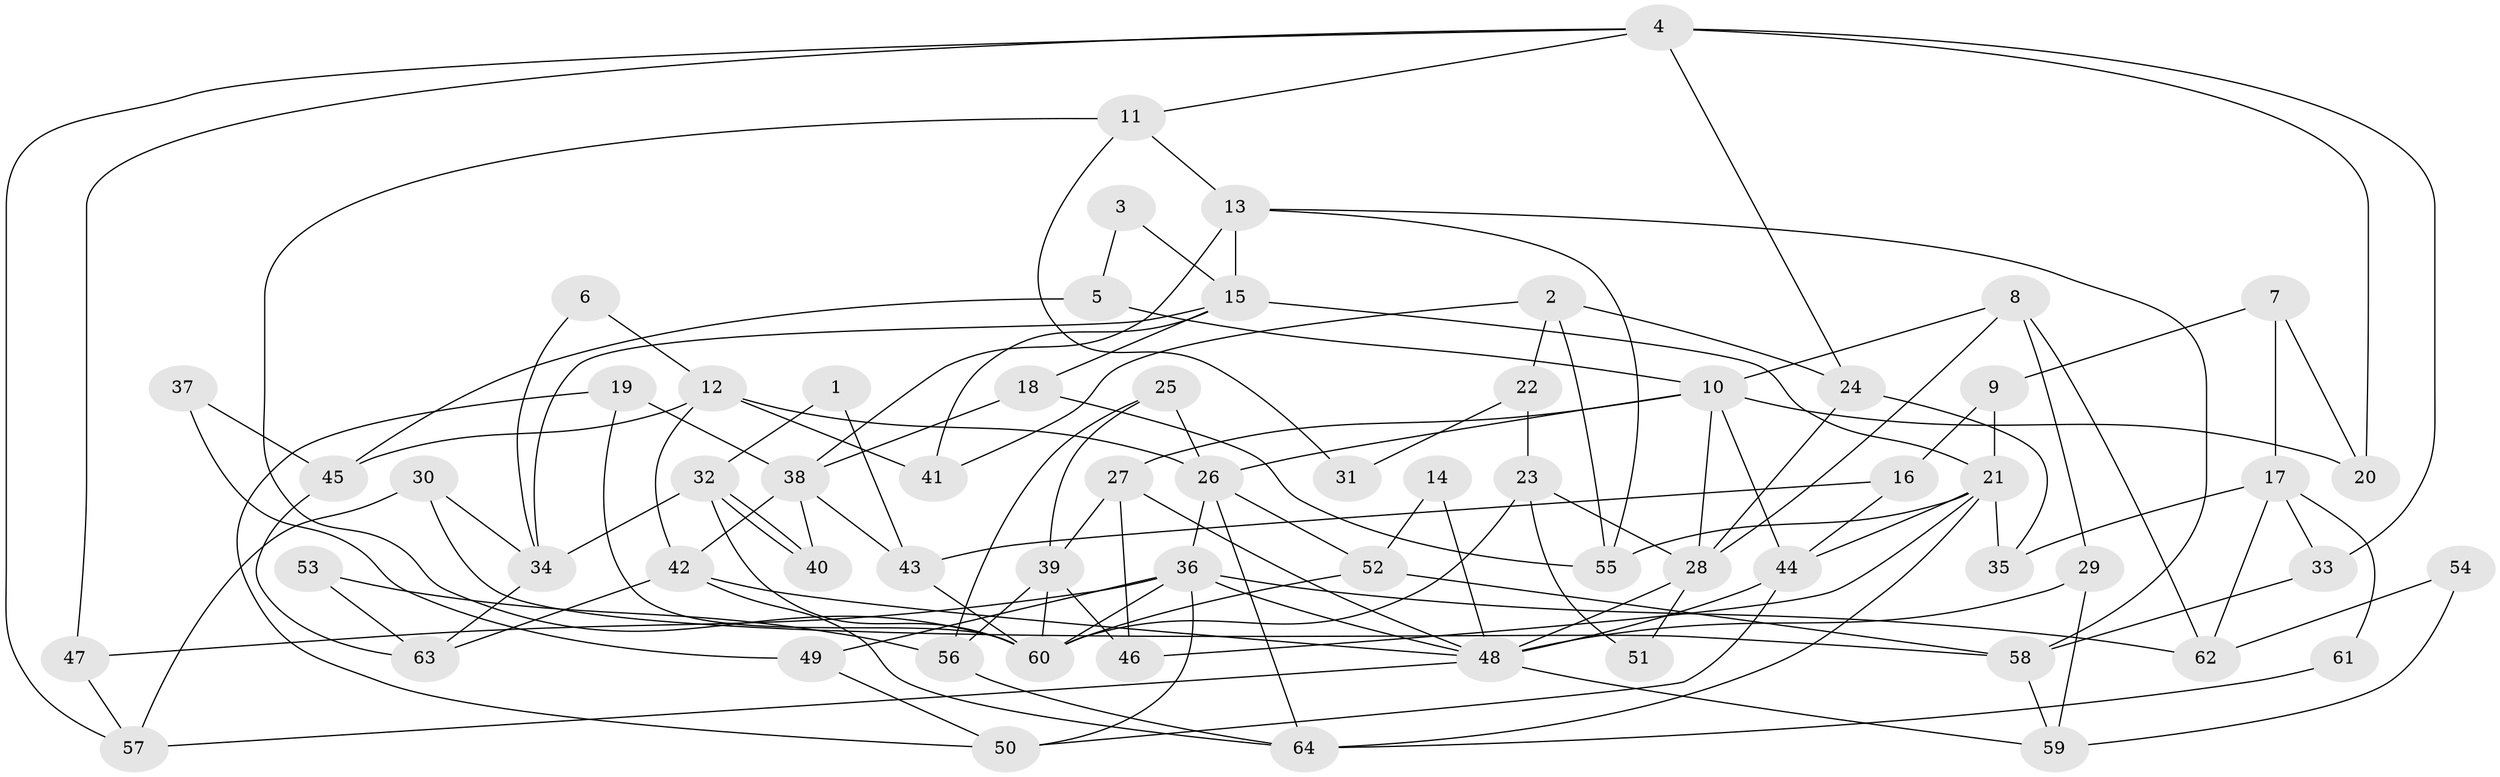 // Generated by graph-tools (version 1.1) at 2025/26/03/09/25 03:26:12]
// undirected, 64 vertices, 128 edges
graph export_dot {
graph [start="1"]
  node [color=gray90,style=filled];
  1;
  2;
  3;
  4;
  5;
  6;
  7;
  8;
  9;
  10;
  11;
  12;
  13;
  14;
  15;
  16;
  17;
  18;
  19;
  20;
  21;
  22;
  23;
  24;
  25;
  26;
  27;
  28;
  29;
  30;
  31;
  32;
  33;
  34;
  35;
  36;
  37;
  38;
  39;
  40;
  41;
  42;
  43;
  44;
  45;
  46;
  47;
  48;
  49;
  50;
  51;
  52;
  53;
  54;
  55;
  56;
  57;
  58;
  59;
  60;
  61;
  62;
  63;
  64;
  1 -- 43;
  1 -- 32;
  2 -- 24;
  2 -- 55;
  2 -- 22;
  2 -- 41;
  3 -- 5;
  3 -- 15;
  4 -- 11;
  4 -- 47;
  4 -- 20;
  4 -- 24;
  4 -- 33;
  4 -- 57;
  5 -- 45;
  5 -- 10;
  6 -- 12;
  6 -- 34;
  7 -- 20;
  7 -- 17;
  7 -- 9;
  8 -- 28;
  8 -- 10;
  8 -- 29;
  8 -- 62;
  9 -- 21;
  9 -- 16;
  10 -- 28;
  10 -- 26;
  10 -- 20;
  10 -- 27;
  10 -- 44;
  11 -- 60;
  11 -- 13;
  11 -- 31;
  12 -- 41;
  12 -- 26;
  12 -- 42;
  12 -- 45;
  13 -- 38;
  13 -- 58;
  13 -- 15;
  13 -- 55;
  14 -- 52;
  14 -- 48;
  15 -- 18;
  15 -- 21;
  15 -- 34;
  15 -- 41;
  16 -- 44;
  16 -- 43;
  17 -- 33;
  17 -- 62;
  17 -- 35;
  17 -- 61;
  18 -- 38;
  18 -- 55;
  19 -- 38;
  19 -- 50;
  19 -- 60;
  21 -- 44;
  21 -- 35;
  21 -- 46;
  21 -- 55;
  21 -- 64;
  22 -- 23;
  22 -- 31;
  23 -- 60;
  23 -- 28;
  23 -- 51;
  24 -- 35;
  24 -- 28;
  25 -- 39;
  25 -- 56;
  25 -- 26;
  26 -- 64;
  26 -- 36;
  26 -- 52;
  27 -- 46;
  27 -- 39;
  27 -- 48;
  28 -- 48;
  28 -- 51;
  29 -- 48;
  29 -- 59;
  30 -- 34;
  30 -- 57;
  30 -- 58;
  32 -- 60;
  32 -- 40;
  32 -- 40;
  32 -- 34;
  33 -- 58;
  34 -- 63;
  36 -- 60;
  36 -- 47;
  36 -- 48;
  36 -- 49;
  36 -- 50;
  36 -- 62;
  37 -- 45;
  37 -- 49;
  38 -- 43;
  38 -- 42;
  38 -- 40;
  39 -- 60;
  39 -- 46;
  39 -- 56;
  42 -- 48;
  42 -- 63;
  42 -- 64;
  43 -- 60;
  44 -- 48;
  44 -- 50;
  45 -- 63;
  47 -- 57;
  48 -- 57;
  48 -- 59;
  49 -- 50;
  52 -- 58;
  52 -- 60;
  53 -- 56;
  53 -- 63;
  54 -- 59;
  54 -- 62;
  56 -- 64;
  58 -- 59;
  61 -- 64;
}
